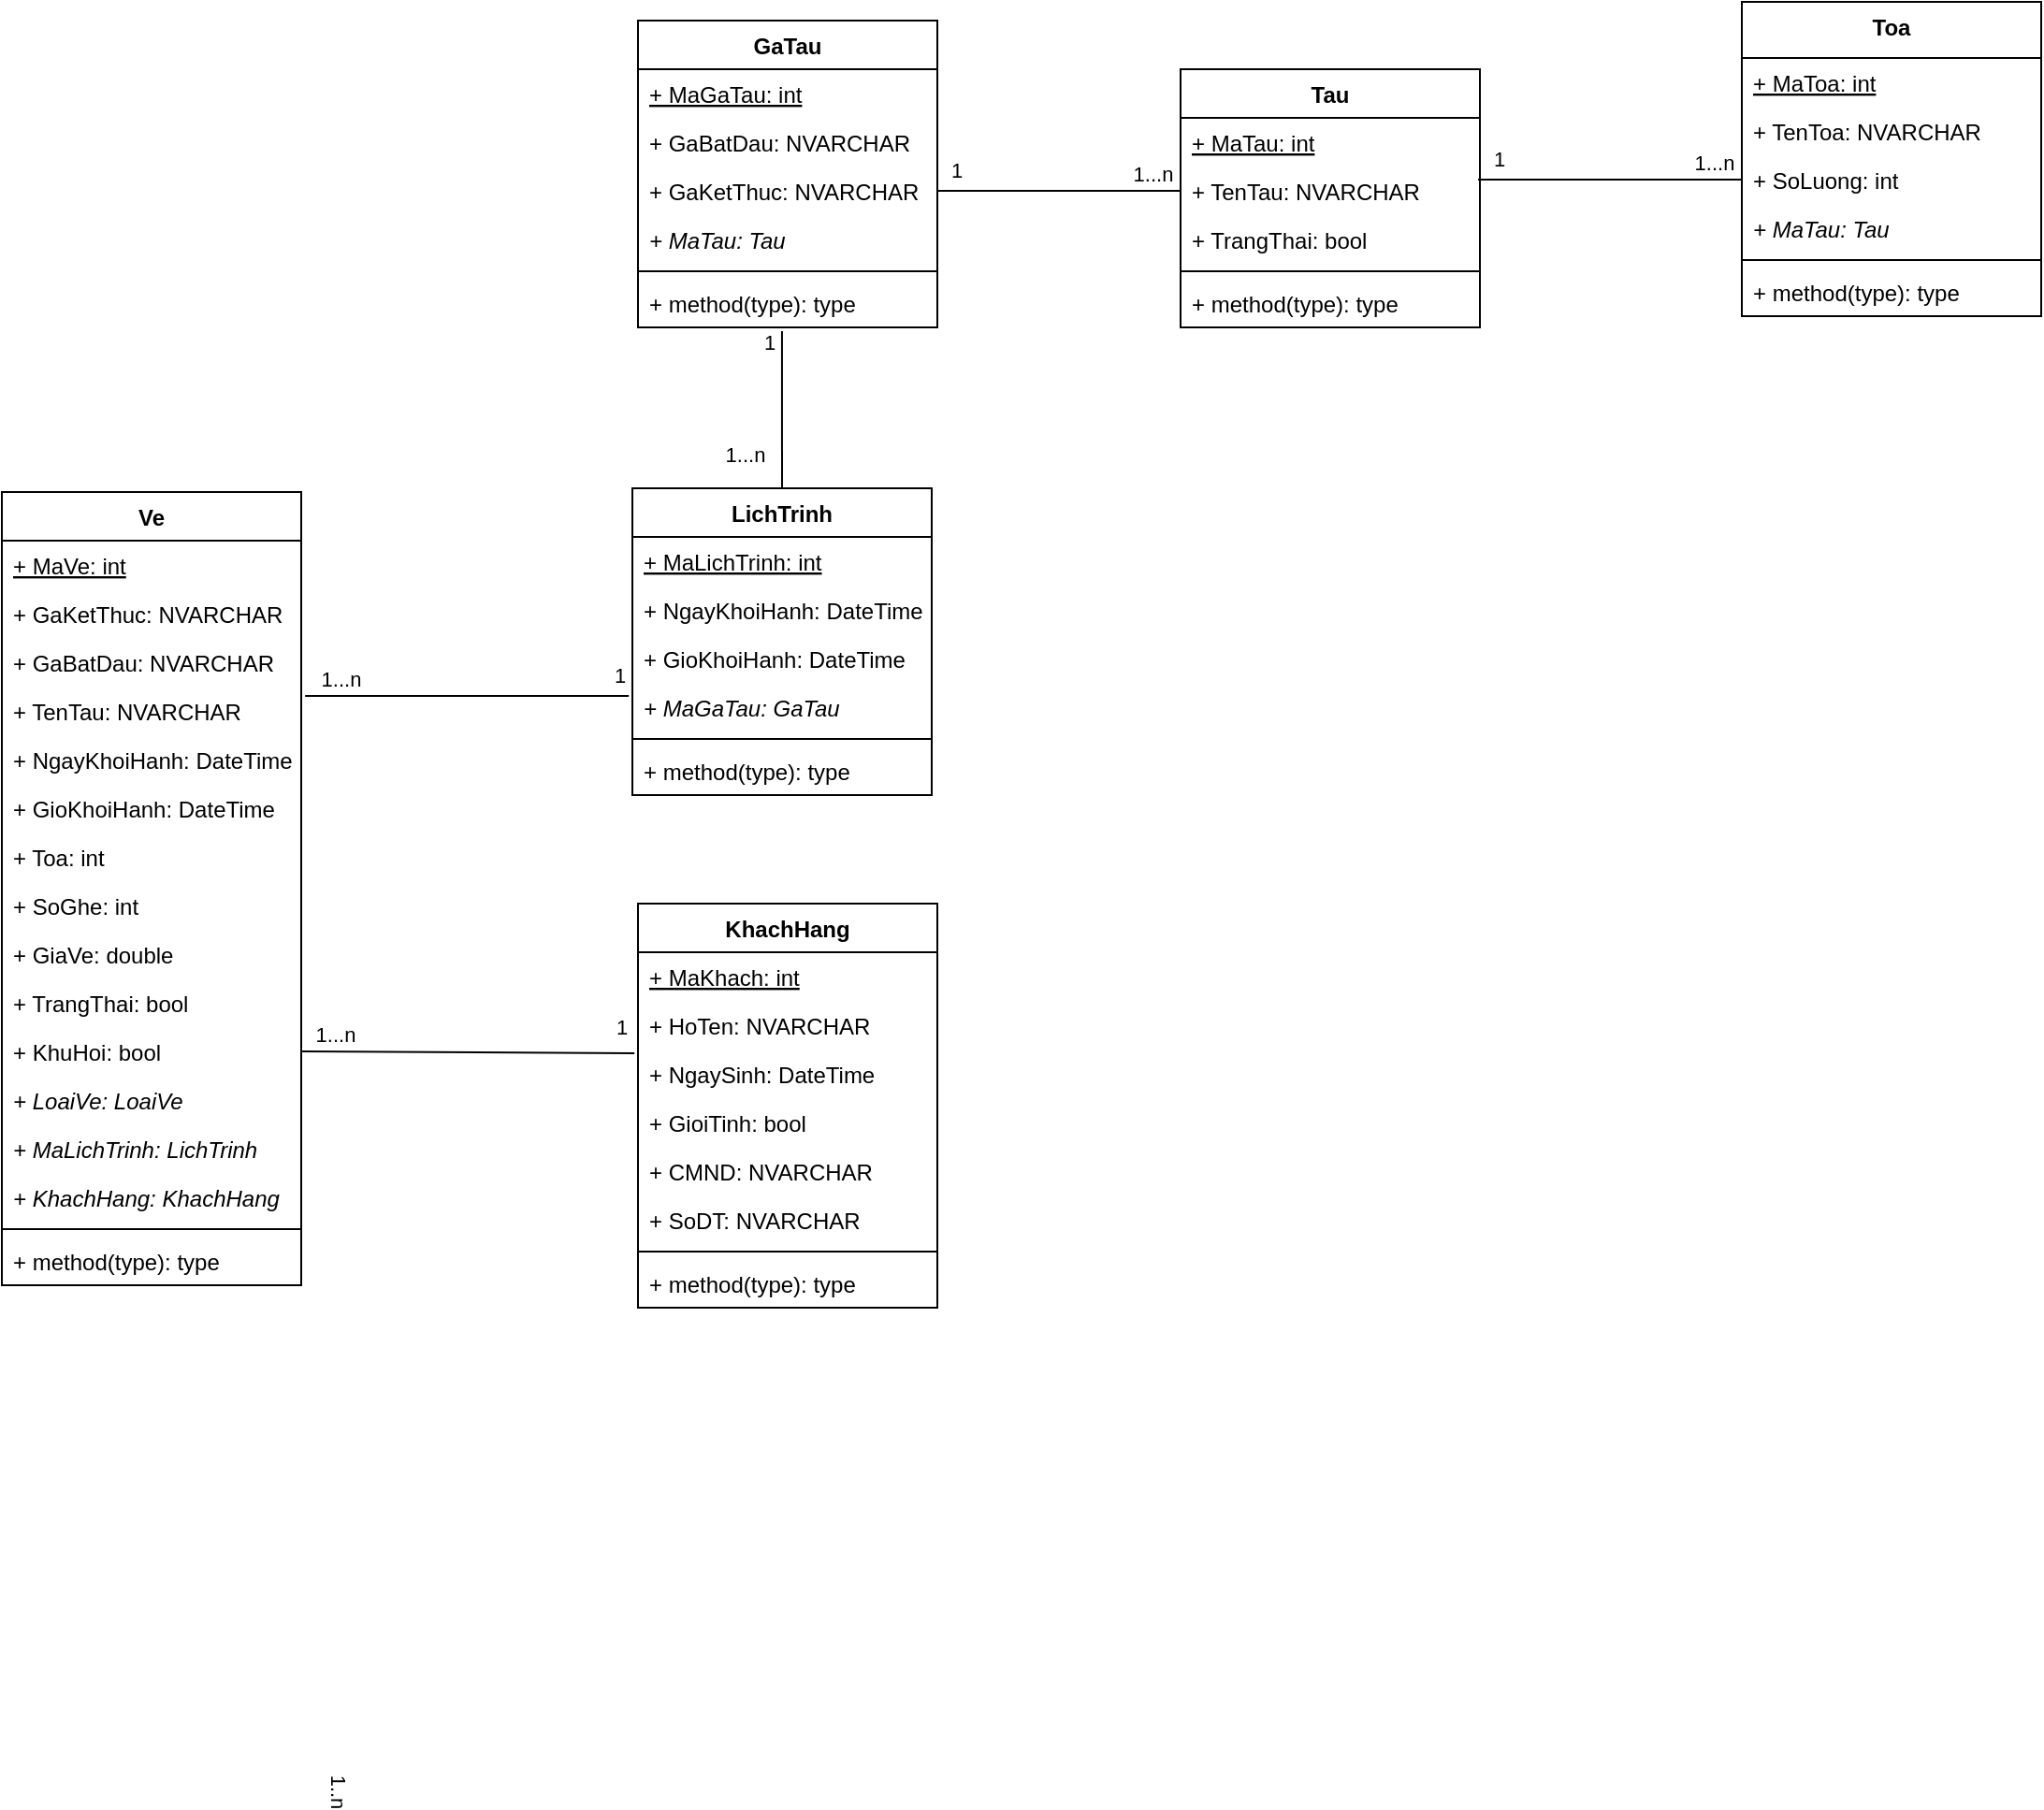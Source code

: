<mxfile version="15.2.9" type="github">
  <diagram id="NpSVNK-5xvkSS7DOD7S0" name="Page-1">
    <mxGraphModel dx="1382" dy="764" grid="1" gridSize="10" guides="1" tooltips="1" connect="1" arrows="1" fold="1" page="1" pageScale="1" pageWidth="850" pageHeight="1100" math="0" shadow="0">
      <root>
        <mxCell id="0" />
        <mxCell id="1" parent="0" />
        <mxCell id="a7XMS0JOYcJxAgpCZdQg-1" value="Tau" style="swimlane;fontStyle=1;align=center;verticalAlign=top;childLayout=stackLayout;horizontal=1;startSize=26;horizontalStack=0;resizeParent=1;resizeParentMax=0;resizeLast=0;collapsible=1;marginBottom=0;" parent="1" vertex="1">
          <mxGeometry x="680" y="104" width="160" height="138" as="geometry" />
        </mxCell>
        <mxCell id="a7XMS0JOYcJxAgpCZdQg-2" value="+ MaTau: int" style="text;strokeColor=none;fillColor=none;align=left;verticalAlign=top;spacingLeft=4;spacingRight=4;overflow=hidden;rotatable=0;points=[[0,0.5],[1,0.5]];portConstraint=eastwest;fontStyle=4" parent="a7XMS0JOYcJxAgpCZdQg-1" vertex="1">
          <mxGeometry y="26" width="160" height="26" as="geometry" />
        </mxCell>
        <mxCell id="a7XMS0JOYcJxAgpCZdQg-26" value="+ TenTau: NVARCHAR" style="text;strokeColor=none;fillColor=none;align=left;verticalAlign=top;spacingLeft=4;spacingRight=4;overflow=hidden;rotatable=0;points=[[0,0.5],[1,0.5]];portConstraint=eastwest;" parent="a7XMS0JOYcJxAgpCZdQg-1" vertex="1">
          <mxGeometry y="52" width="160" height="26" as="geometry" />
        </mxCell>
        <mxCell id="a7XMS0JOYcJxAgpCZdQg-37" value="+ TrangThai: bool" style="text;strokeColor=none;fillColor=none;align=left;verticalAlign=top;spacingLeft=4;spacingRight=4;overflow=hidden;rotatable=0;points=[[0,0.5],[1,0.5]];portConstraint=eastwest;" parent="a7XMS0JOYcJxAgpCZdQg-1" vertex="1">
          <mxGeometry y="78" width="160" height="26" as="geometry" />
        </mxCell>
        <mxCell id="a7XMS0JOYcJxAgpCZdQg-3" value="" style="line;strokeWidth=1;fillColor=none;align=left;verticalAlign=middle;spacingTop=-1;spacingLeft=3;spacingRight=3;rotatable=0;labelPosition=right;points=[];portConstraint=eastwest;" parent="a7XMS0JOYcJxAgpCZdQg-1" vertex="1">
          <mxGeometry y="104" width="160" height="8" as="geometry" />
        </mxCell>
        <mxCell id="a7XMS0JOYcJxAgpCZdQg-4" value="+ method(type): type" style="text;strokeColor=none;fillColor=none;align=left;verticalAlign=top;spacingLeft=4;spacingRight=4;overflow=hidden;rotatable=0;points=[[0,0.5],[1,0.5]];portConstraint=eastwest;" parent="a7XMS0JOYcJxAgpCZdQg-1" vertex="1">
          <mxGeometry y="112" width="160" height="26" as="geometry" />
        </mxCell>
        <mxCell id="a7XMS0JOYcJxAgpCZdQg-6" value="Toa" style="swimlane;fontStyle=1;align=center;verticalAlign=top;childLayout=stackLayout;horizontal=1;startSize=30;horizontalStack=0;resizeParent=1;resizeParentMax=0;resizeLast=0;collapsible=1;marginBottom=0;" parent="1" vertex="1">
          <mxGeometry x="980" y="68" width="160" height="168" as="geometry" />
        </mxCell>
        <mxCell id="a7XMS0JOYcJxAgpCZdQg-7" value="+ MaToa: int" style="text;strokeColor=none;fillColor=none;align=left;verticalAlign=top;spacingLeft=4;spacingRight=4;overflow=hidden;rotatable=0;points=[[0,0.5],[1,0.5]];portConstraint=eastwest;fontStyle=4" parent="a7XMS0JOYcJxAgpCZdQg-6" vertex="1">
          <mxGeometry y="30" width="160" height="26" as="geometry" />
        </mxCell>
        <mxCell id="a7XMS0JOYcJxAgpCZdQg-27" value="+ TenToa: NVARCHAR" style="text;strokeColor=none;fillColor=none;align=left;verticalAlign=top;spacingLeft=4;spacingRight=4;overflow=hidden;rotatable=0;points=[[0,0.5],[1,0.5]];portConstraint=eastwest;" parent="a7XMS0JOYcJxAgpCZdQg-6" vertex="1">
          <mxGeometry y="56" width="160" height="26" as="geometry" />
        </mxCell>
        <mxCell id="a7XMS0JOYcJxAgpCZdQg-28" value="+ SoLuong: int" style="text;strokeColor=none;fillColor=none;align=left;verticalAlign=top;spacingLeft=4;spacingRight=4;overflow=hidden;rotatable=0;points=[[0,0.5],[1,0.5]];portConstraint=eastwest;" parent="a7XMS0JOYcJxAgpCZdQg-6" vertex="1">
          <mxGeometry y="82" width="160" height="26" as="geometry" />
        </mxCell>
        <mxCell id="a7XMS0JOYcJxAgpCZdQg-29" value="+ MaTau: Tau" style="text;strokeColor=none;fillColor=none;align=left;verticalAlign=top;spacingLeft=4;spacingRight=4;overflow=hidden;rotatable=0;points=[[0,0.5],[1,0.5]];portConstraint=eastwest;fontStyle=2" parent="a7XMS0JOYcJxAgpCZdQg-6" vertex="1">
          <mxGeometry y="108" width="160" height="26" as="geometry" />
        </mxCell>
        <mxCell id="a7XMS0JOYcJxAgpCZdQg-8" value="" style="line;strokeWidth=1;fillColor=none;align=left;verticalAlign=middle;spacingTop=-1;spacingLeft=3;spacingRight=3;rotatable=0;labelPosition=right;points=[];portConstraint=eastwest;" parent="a7XMS0JOYcJxAgpCZdQg-6" vertex="1">
          <mxGeometry y="134" width="160" height="8" as="geometry" />
        </mxCell>
        <mxCell id="a7XMS0JOYcJxAgpCZdQg-9" value="+ method(type): type" style="text;strokeColor=none;fillColor=none;align=left;verticalAlign=top;spacingLeft=4;spacingRight=4;overflow=hidden;rotatable=0;points=[[0,0.5],[1,0.5]];portConstraint=eastwest;" parent="a7XMS0JOYcJxAgpCZdQg-6" vertex="1">
          <mxGeometry y="142" width="160" height="26" as="geometry" />
        </mxCell>
        <mxCell id="a7XMS0JOYcJxAgpCZdQg-35" value="1..n" style="edgeLabel;html=1;align=center;verticalAlign=middle;resizable=0;points=[];rotation=90;" parent="1" vertex="1" connectable="0">
          <mxGeometry x="300.003" y="400.0" as="geometry">
            <mxPoint x="624" y="70" as="offset" />
          </mxGeometry>
        </mxCell>
        <mxCell id="a7XMS0JOYcJxAgpCZdQg-39" value="LichTrinh" style="swimlane;fontStyle=1;align=center;verticalAlign=top;childLayout=stackLayout;horizontal=1;startSize=26;horizontalStack=0;resizeParent=1;resizeParentMax=0;resizeLast=0;collapsible=1;marginBottom=0;" parent="1" vertex="1">
          <mxGeometry x="387" y="328" width="160" height="164" as="geometry" />
        </mxCell>
        <mxCell id="a7XMS0JOYcJxAgpCZdQg-40" value="+ MaLichTrinh: int" style="text;strokeColor=none;fillColor=none;align=left;verticalAlign=top;spacingLeft=4;spacingRight=4;overflow=hidden;rotatable=0;points=[[0,0.5],[1,0.5]];portConstraint=eastwest;fontStyle=4" parent="a7XMS0JOYcJxAgpCZdQg-39" vertex="1">
          <mxGeometry y="26" width="160" height="26" as="geometry" />
        </mxCell>
        <mxCell id="a7XMS0JOYcJxAgpCZdQg-45" value="+ NgayKhoiHanh: DateTime" style="text;strokeColor=none;fillColor=none;align=left;verticalAlign=top;spacingLeft=4;spacingRight=4;overflow=hidden;rotatable=0;points=[[0,0.5],[1,0.5]];portConstraint=eastwest;" parent="a7XMS0JOYcJxAgpCZdQg-39" vertex="1">
          <mxGeometry y="52" width="160" height="26" as="geometry" />
        </mxCell>
        <mxCell id="a7XMS0JOYcJxAgpCZdQg-46" value="+ GioKhoiHanh: DateTime" style="text;strokeColor=none;fillColor=none;align=left;verticalAlign=top;spacingLeft=4;spacingRight=4;overflow=hidden;rotatable=0;points=[[0,0.5],[1,0.5]];portConstraint=eastwest;" parent="a7XMS0JOYcJxAgpCZdQg-39" vertex="1">
          <mxGeometry y="78" width="160" height="26" as="geometry" />
        </mxCell>
        <mxCell id="a7XMS0JOYcJxAgpCZdQg-73" value="+ MaGaTau: GaTau" style="text;strokeColor=none;fillColor=none;align=left;verticalAlign=top;spacingLeft=4;spacingRight=4;overflow=hidden;rotatable=0;points=[[0,0.5],[1,0.5]];portConstraint=eastwest;fontStyle=2" parent="a7XMS0JOYcJxAgpCZdQg-39" vertex="1">
          <mxGeometry y="104" width="160" height="26" as="geometry" />
        </mxCell>
        <mxCell id="a7XMS0JOYcJxAgpCZdQg-41" value="" style="line;strokeWidth=1;fillColor=none;align=left;verticalAlign=middle;spacingTop=-1;spacingLeft=3;spacingRight=3;rotatable=0;labelPosition=right;points=[];portConstraint=eastwest;" parent="a7XMS0JOYcJxAgpCZdQg-39" vertex="1">
          <mxGeometry y="130" width="160" height="8" as="geometry" />
        </mxCell>
        <mxCell id="a7XMS0JOYcJxAgpCZdQg-42" value="+ method(type): type" style="text;strokeColor=none;fillColor=none;align=left;verticalAlign=top;spacingLeft=4;spacingRight=4;overflow=hidden;rotatable=0;points=[[0,0.5],[1,0.5]];portConstraint=eastwest;" parent="a7XMS0JOYcJxAgpCZdQg-39" vertex="1">
          <mxGeometry y="138" width="160" height="26" as="geometry" />
        </mxCell>
        <mxCell id="a7XMS0JOYcJxAgpCZdQg-61" value="" style="endArrow=none;html=1;rounded=0;exitX=0;exitY=0.5;exitDx=0;exitDy=0;entryX=0.994;entryY=0.269;entryDx=0;entryDy=0;entryPerimeter=0;" parent="1" source="a7XMS0JOYcJxAgpCZdQg-28" target="a7XMS0JOYcJxAgpCZdQg-26" edge="1">
          <mxGeometry relative="1" as="geometry">
            <mxPoint x="530" y="207" as="sourcePoint" />
            <mxPoint x="830" y="197" as="targetPoint" />
          </mxGeometry>
        </mxCell>
        <mxCell id="a7XMS0JOYcJxAgpCZdQg-62" value="1...n" style="edgeLabel;html=1;align=center;verticalAlign=middle;resizable=0;points=[];" parent="a7XMS0JOYcJxAgpCZdQg-61" vertex="1" connectable="0">
          <mxGeometry x="-0.785" relative="1" as="geometry">
            <mxPoint y="-9" as="offset" />
          </mxGeometry>
        </mxCell>
        <mxCell id="a7XMS0JOYcJxAgpCZdQg-63" value="1" style="edgeLabel;html=1;align=center;verticalAlign=middle;resizable=0;points=[];" parent="a7XMS0JOYcJxAgpCZdQg-61" vertex="1" connectable="0">
          <mxGeometry x="0.839" y="2" relative="1" as="geometry">
            <mxPoint x="-1" y="-13" as="offset" />
          </mxGeometry>
        </mxCell>
        <mxCell id="a7XMS0JOYcJxAgpCZdQg-66" value="GaTau" style="swimlane;fontStyle=1;align=center;verticalAlign=top;childLayout=stackLayout;horizontal=1;startSize=26;horizontalStack=0;resizeParent=1;resizeParentMax=0;resizeLast=0;collapsible=1;marginBottom=0;" parent="1" vertex="1">
          <mxGeometry x="390" y="78" width="160" height="164" as="geometry" />
        </mxCell>
        <mxCell id="a7XMS0JOYcJxAgpCZdQg-67" value="+ MaGaTau: int" style="text;strokeColor=none;fillColor=none;align=left;verticalAlign=top;spacingLeft=4;spacingRight=4;overflow=hidden;rotatable=0;points=[[0,0.5],[1,0.5]];portConstraint=eastwest;fontStyle=4" parent="a7XMS0JOYcJxAgpCZdQg-66" vertex="1">
          <mxGeometry y="26" width="160" height="26" as="geometry" />
        </mxCell>
        <mxCell id="a7XMS0JOYcJxAgpCZdQg-70" value="+ GaBatDau: NVARCHAR" style="text;strokeColor=none;fillColor=none;align=left;verticalAlign=top;spacingLeft=4;spacingRight=4;overflow=hidden;rotatable=0;points=[[0,0.5],[1,0.5]];portConstraint=eastwest;" parent="a7XMS0JOYcJxAgpCZdQg-66" vertex="1">
          <mxGeometry y="52" width="160" height="26" as="geometry" />
        </mxCell>
        <mxCell id="a7XMS0JOYcJxAgpCZdQg-71" value="+ GaKetThuc: NVARCHAR" style="text;strokeColor=none;fillColor=none;align=left;verticalAlign=top;spacingLeft=4;spacingRight=4;overflow=hidden;rotatable=0;points=[[0,0.5],[1,0.5]];portConstraint=eastwest;" parent="a7XMS0JOYcJxAgpCZdQg-66" vertex="1">
          <mxGeometry y="78" width="160" height="26" as="geometry" />
        </mxCell>
        <mxCell id="a7XMS0JOYcJxAgpCZdQg-48" value="+ MaTau: Tau" style="text;strokeColor=none;fillColor=none;align=left;verticalAlign=top;spacingLeft=4;spacingRight=4;overflow=hidden;rotatable=0;points=[[0,0.5],[1,0.5]];portConstraint=eastwest;fontStyle=2" parent="a7XMS0JOYcJxAgpCZdQg-66" vertex="1">
          <mxGeometry y="104" width="160" height="26" as="geometry" />
        </mxCell>
        <mxCell id="a7XMS0JOYcJxAgpCZdQg-68" value="" style="line;strokeWidth=1;fillColor=none;align=left;verticalAlign=middle;spacingTop=-1;spacingLeft=3;spacingRight=3;rotatable=0;labelPosition=right;points=[];portConstraint=eastwest;" parent="a7XMS0JOYcJxAgpCZdQg-66" vertex="1">
          <mxGeometry y="130" width="160" height="8" as="geometry" />
        </mxCell>
        <mxCell id="a7XMS0JOYcJxAgpCZdQg-69" value="+ method(type): type" style="text;strokeColor=none;fillColor=none;align=left;verticalAlign=top;spacingLeft=4;spacingRight=4;overflow=hidden;rotatable=0;points=[[0,0.5],[1,0.5]];portConstraint=eastwest;" parent="a7XMS0JOYcJxAgpCZdQg-66" vertex="1">
          <mxGeometry y="138" width="160" height="26" as="geometry" />
        </mxCell>
        <mxCell id="a7XMS0JOYcJxAgpCZdQg-74" value="" style="endArrow=none;html=1;rounded=0;exitX=0;exitY=0.5;exitDx=0;exitDy=0;entryX=1;entryY=0.5;entryDx=0;entryDy=0;" parent="1" source="a7XMS0JOYcJxAgpCZdQg-26" target="a7XMS0JOYcJxAgpCZdQg-71" edge="1">
          <mxGeometry relative="1" as="geometry">
            <mxPoint x="970" y="209" as="sourcePoint" />
            <mxPoint x="840" y="207" as="targetPoint" />
          </mxGeometry>
        </mxCell>
        <mxCell id="a7XMS0JOYcJxAgpCZdQg-75" value="1...n" style="edgeLabel;html=1;align=center;verticalAlign=middle;resizable=0;points=[];" parent="a7XMS0JOYcJxAgpCZdQg-74" vertex="1" connectable="0">
          <mxGeometry x="-0.785" relative="1" as="geometry">
            <mxPoint x="-1" y="-9" as="offset" />
          </mxGeometry>
        </mxCell>
        <mxCell id="a7XMS0JOYcJxAgpCZdQg-76" value="1" style="edgeLabel;html=1;align=center;verticalAlign=middle;resizable=0;points=[];" parent="a7XMS0JOYcJxAgpCZdQg-74" vertex="1" connectable="0">
          <mxGeometry x="0.839" y="2" relative="1" as="geometry">
            <mxPoint x="-1" y="-13" as="offset" />
          </mxGeometry>
        </mxCell>
        <mxCell id="a7XMS0JOYcJxAgpCZdQg-78" value="" style="endArrow=none;html=1;rounded=0;exitX=0.5;exitY=0;exitDx=0;exitDy=0;entryX=0.481;entryY=1.077;entryDx=0;entryDy=0;entryPerimeter=0;" parent="1" source="a7XMS0JOYcJxAgpCZdQg-39" target="a7XMS0JOYcJxAgpCZdQg-69" edge="1">
          <mxGeometry relative="1" as="geometry">
            <mxPoint x="690" y="179" as="sourcePoint" />
            <mxPoint x="560" y="179" as="targetPoint" />
          </mxGeometry>
        </mxCell>
        <mxCell id="a7XMS0JOYcJxAgpCZdQg-79" value="1...n" style="edgeLabel;html=1;align=center;verticalAlign=middle;resizable=0;points=[];" parent="a7XMS0JOYcJxAgpCZdQg-78" vertex="1" connectable="0">
          <mxGeometry x="-0.785" relative="1" as="geometry">
            <mxPoint x="-20" y="-9" as="offset" />
          </mxGeometry>
        </mxCell>
        <mxCell id="a7XMS0JOYcJxAgpCZdQg-80" value="1" style="edgeLabel;html=1;align=center;verticalAlign=middle;resizable=0;points=[];" parent="a7XMS0JOYcJxAgpCZdQg-78" vertex="1" connectable="0">
          <mxGeometry x="0.839" y="2" relative="1" as="geometry">
            <mxPoint x="-5" y="-1" as="offset" />
          </mxGeometry>
        </mxCell>
        <mxCell id="a7XMS0JOYcJxAgpCZdQg-82" value="Ve" style="swimlane;fontStyle=1;align=center;verticalAlign=top;childLayout=stackLayout;horizontal=1;startSize=26;horizontalStack=0;resizeParent=1;resizeParentMax=0;resizeLast=0;collapsible=1;marginBottom=0;" parent="1" vertex="1">
          <mxGeometry x="50" y="330" width="160" height="424" as="geometry" />
        </mxCell>
        <mxCell id="a7XMS0JOYcJxAgpCZdQg-83" value="+ MaVe: int" style="text;strokeColor=none;fillColor=none;align=left;verticalAlign=top;spacingLeft=4;spacingRight=4;overflow=hidden;rotatable=0;points=[[0,0.5],[1,0.5]];portConstraint=eastwest;fontStyle=4" parent="a7XMS0JOYcJxAgpCZdQg-82" vertex="1">
          <mxGeometry y="26" width="160" height="26" as="geometry" />
        </mxCell>
        <mxCell id="a7XMS0JOYcJxAgpCZdQg-100" value="+ GaKetThuc: NVARCHAR" style="text;strokeColor=none;fillColor=none;align=left;verticalAlign=top;spacingLeft=4;spacingRight=4;overflow=hidden;rotatable=0;points=[[0,0.5],[1,0.5]];portConstraint=eastwest;" parent="a7XMS0JOYcJxAgpCZdQg-82" vertex="1">
          <mxGeometry y="52" width="160" height="26" as="geometry" />
        </mxCell>
        <mxCell id="a7XMS0JOYcJxAgpCZdQg-99" value="+ GaBatDau: NVARCHAR" style="text;strokeColor=none;fillColor=none;align=left;verticalAlign=top;spacingLeft=4;spacingRight=4;overflow=hidden;rotatable=0;points=[[0,0.5],[1,0.5]];portConstraint=eastwest;" parent="a7XMS0JOYcJxAgpCZdQg-82" vertex="1">
          <mxGeometry y="78" width="160" height="26" as="geometry" />
        </mxCell>
        <mxCell id="a7XMS0JOYcJxAgpCZdQg-101" value="+ TenTau: NVARCHAR" style="text;strokeColor=none;fillColor=none;align=left;verticalAlign=top;spacingLeft=4;spacingRight=4;overflow=hidden;rotatable=0;points=[[0,0.5],[1,0.5]];portConstraint=eastwest;" parent="a7XMS0JOYcJxAgpCZdQg-82" vertex="1">
          <mxGeometry y="104" width="160" height="26" as="geometry" />
        </mxCell>
        <mxCell id="a7XMS0JOYcJxAgpCZdQg-91" value="+ NgayKhoiHanh: DateTime" style="text;strokeColor=none;fillColor=none;align=left;verticalAlign=top;spacingLeft=4;spacingRight=4;overflow=hidden;rotatable=0;points=[[0,0.5],[1,0.5]];portConstraint=eastwest;" parent="a7XMS0JOYcJxAgpCZdQg-82" vertex="1">
          <mxGeometry y="130" width="160" height="26" as="geometry" />
        </mxCell>
        <mxCell id="a7XMS0JOYcJxAgpCZdQg-92" value="+ GioKhoiHanh: DateTime" style="text;strokeColor=none;fillColor=none;align=left;verticalAlign=top;spacingLeft=4;spacingRight=4;overflow=hidden;rotatable=0;points=[[0,0.5],[1,0.5]];portConstraint=eastwest;" parent="a7XMS0JOYcJxAgpCZdQg-82" vertex="1">
          <mxGeometry y="156" width="160" height="26" as="geometry" />
        </mxCell>
        <mxCell id="a7XMS0JOYcJxAgpCZdQg-93" value="+ Toa: int" style="text;strokeColor=none;fillColor=none;align=left;verticalAlign=top;spacingLeft=4;spacingRight=4;overflow=hidden;rotatable=0;points=[[0,0.5],[1,0.5]];portConstraint=eastwest;" parent="a7XMS0JOYcJxAgpCZdQg-82" vertex="1">
          <mxGeometry y="182" width="160" height="26" as="geometry" />
        </mxCell>
        <mxCell id="a7XMS0JOYcJxAgpCZdQg-86" value="+ SoGhe: int" style="text;strokeColor=none;fillColor=none;align=left;verticalAlign=top;spacingLeft=4;spacingRight=4;overflow=hidden;rotatable=0;points=[[0,0.5],[1,0.5]];portConstraint=eastwest;" parent="a7XMS0JOYcJxAgpCZdQg-82" vertex="1">
          <mxGeometry y="208" width="160" height="26" as="geometry" />
        </mxCell>
        <mxCell id="a7XMS0JOYcJxAgpCZdQg-117" value="+ GiaVe: double" style="text;strokeColor=none;fillColor=none;align=left;verticalAlign=top;spacingLeft=4;spacingRight=4;overflow=hidden;rotatable=0;points=[[0,0.5],[1,0.5]];portConstraint=eastwest;" parent="a7XMS0JOYcJxAgpCZdQg-82" vertex="1">
          <mxGeometry y="234" width="160" height="26" as="geometry" />
        </mxCell>
        <mxCell id="a7XMS0JOYcJxAgpCZdQg-94" value="+ TrangThai: bool" style="text;strokeColor=none;fillColor=none;align=left;verticalAlign=top;spacingLeft=4;spacingRight=4;overflow=hidden;rotatable=0;points=[[0,0.5],[1,0.5]];portConstraint=eastwest;" parent="a7XMS0JOYcJxAgpCZdQg-82" vertex="1">
          <mxGeometry y="260" width="160" height="26" as="geometry" />
        </mxCell>
        <mxCell id="a7XMS0JOYcJxAgpCZdQg-105" value="+ KhuHoi: bool" style="text;strokeColor=none;fillColor=none;align=left;verticalAlign=top;spacingLeft=4;spacingRight=4;overflow=hidden;rotatable=0;points=[[0,0.5],[1,0.5]];portConstraint=eastwest;" parent="a7XMS0JOYcJxAgpCZdQg-82" vertex="1">
          <mxGeometry y="286" width="160" height="26" as="geometry" />
        </mxCell>
        <mxCell id="a7XMS0JOYcJxAgpCZdQg-95" value="+ LoaiVe: LoaiVe" style="text;strokeColor=none;fillColor=none;align=left;verticalAlign=top;spacingLeft=4;spacingRight=4;overflow=hidden;rotatable=0;points=[[0,0.5],[1,0.5]];portConstraint=eastwest;fontStyle=2" parent="a7XMS0JOYcJxAgpCZdQg-82" vertex="1">
          <mxGeometry y="312" width="160" height="26" as="geometry" />
        </mxCell>
        <mxCell id="a7XMS0JOYcJxAgpCZdQg-89" value="+ MaLichTrinh: LichTrinh" style="text;strokeColor=none;fillColor=none;align=left;verticalAlign=top;spacingLeft=4;spacingRight=4;overflow=hidden;rotatable=0;points=[[0,0.5],[1,0.5]];portConstraint=eastwest;fontStyle=2" parent="a7XMS0JOYcJxAgpCZdQg-82" vertex="1">
          <mxGeometry y="338" width="160" height="26" as="geometry" />
        </mxCell>
        <mxCell id="a7XMS0JOYcJxAgpCZdQg-84" value="+ KhachHang: KhachHang" style="text;strokeColor=none;fillColor=none;align=left;verticalAlign=top;spacingLeft=4;spacingRight=4;overflow=hidden;rotatable=0;points=[[0,0.5],[1,0.5]];portConstraint=eastwest;fontStyle=2" parent="a7XMS0JOYcJxAgpCZdQg-82" vertex="1">
          <mxGeometry y="364" width="160" height="26" as="geometry" />
        </mxCell>
        <mxCell id="a7XMS0JOYcJxAgpCZdQg-87" value="" style="line;strokeWidth=1;fillColor=none;align=left;verticalAlign=middle;spacingTop=-1;spacingLeft=3;spacingRight=3;rotatable=0;labelPosition=right;points=[];portConstraint=eastwest;" parent="a7XMS0JOYcJxAgpCZdQg-82" vertex="1">
          <mxGeometry y="390" width="160" height="8" as="geometry" />
        </mxCell>
        <mxCell id="a7XMS0JOYcJxAgpCZdQg-88" value="+ method(type): type" style="text;strokeColor=none;fillColor=none;align=left;verticalAlign=top;spacingLeft=4;spacingRight=4;overflow=hidden;rotatable=0;points=[[0,0.5],[1,0.5]];portConstraint=eastwest;" parent="a7XMS0JOYcJxAgpCZdQg-82" vertex="1">
          <mxGeometry y="398" width="160" height="26" as="geometry" />
        </mxCell>
        <mxCell id="a7XMS0JOYcJxAgpCZdQg-102" value="" style="endArrow=none;html=1;rounded=0;exitX=-0.012;exitY=0.269;exitDx=0;exitDy=0;entryX=1.013;entryY=0.192;entryDx=0;entryDy=0;entryPerimeter=0;exitPerimeter=0;" parent="1" source="a7XMS0JOYcJxAgpCZdQg-73" target="a7XMS0JOYcJxAgpCZdQg-101" edge="1">
          <mxGeometry relative="1" as="geometry">
            <mxPoint x="365" y="440" as="sourcePoint" />
            <mxPoint x="235" y="440" as="targetPoint" />
          </mxGeometry>
        </mxCell>
        <mxCell id="a7XMS0JOYcJxAgpCZdQg-103" value="1...n" style="edgeLabel;html=1;align=center;verticalAlign=middle;resizable=0;points=[];" parent="a7XMS0JOYcJxAgpCZdQg-102" vertex="1" connectable="0">
          <mxGeometry x="-0.785" relative="1" as="geometry">
            <mxPoint x="-136" y="-9" as="offset" />
          </mxGeometry>
        </mxCell>
        <mxCell id="a7XMS0JOYcJxAgpCZdQg-104" value="1" style="edgeLabel;html=1;align=center;verticalAlign=middle;resizable=0;points=[];" parent="a7XMS0JOYcJxAgpCZdQg-102" vertex="1" connectable="0">
          <mxGeometry x="0.839" y="2" relative="1" as="geometry">
            <mxPoint x="154" y="-13" as="offset" />
          </mxGeometry>
        </mxCell>
        <mxCell id="a7XMS0JOYcJxAgpCZdQg-106" value="KhachHang" style="swimlane;fontStyle=1;align=center;verticalAlign=top;childLayout=stackLayout;horizontal=1;startSize=26;horizontalStack=0;resizeParent=1;resizeParentMax=0;resizeLast=0;collapsible=1;marginBottom=0;" parent="1" vertex="1">
          <mxGeometry x="390" y="550" width="160" height="216" as="geometry" />
        </mxCell>
        <mxCell id="a7XMS0JOYcJxAgpCZdQg-107" value="+ MaKhach: int" style="text;strokeColor=none;fillColor=none;align=left;verticalAlign=top;spacingLeft=4;spacingRight=4;overflow=hidden;rotatable=0;points=[[0,0.5],[1,0.5]];portConstraint=eastwest;fontStyle=4" parent="a7XMS0JOYcJxAgpCZdQg-106" vertex="1">
          <mxGeometry y="26" width="160" height="26" as="geometry" />
        </mxCell>
        <mxCell id="a7XMS0JOYcJxAgpCZdQg-108" value="+ HoTen: NVARCHAR" style="text;strokeColor=none;fillColor=none;align=left;verticalAlign=top;spacingLeft=4;spacingRight=4;overflow=hidden;rotatable=0;points=[[0,0.5],[1,0.5]];portConstraint=eastwest;" parent="a7XMS0JOYcJxAgpCZdQg-106" vertex="1">
          <mxGeometry y="52" width="160" height="26" as="geometry" />
        </mxCell>
        <mxCell id="a7XMS0JOYcJxAgpCZdQg-113" value="+ NgaySinh: DateTime" style="text;strokeColor=none;fillColor=none;align=left;verticalAlign=top;spacingLeft=4;spacingRight=4;overflow=hidden;rotatable=0;points=[[0,0.5],[1,0.5]];portConstraint=eastwest;" parent="a7XMS0JOYcJxAgpCZdQg-106" vertex="1">
          <mxGeometry y="78" width="160" height="26" as="geometry" />
        </mxCell>
        <mxCell id="a7XMS0JOYcJxAgpCZdQg-114" value="+ GioiTinh: bool" style="text;strokeColor=none;fillColor=none;align=left;verticalAlign=top;spacingLeft=4;spacingRight=4;overflow=hidden;rotatable=0;points=[[0,0.5],[1,0.5]];portConstraint=eastwest;" parent="a7XMS0JOYcJxAgpCZdQg-106" vertex="1">
          <mxGeometry y="104" width="160" height="26" as="geometry" />
        </mxCell>
        <mxCell id="a7XMS0JOYcJxAgpCZdQg-115" value="+ CMND: NVARCHAR" style="text;strokeColor=none;fillColor=none;align=left;verticalAlign=top;spacingLeft=4;spacingRight=4;overflow=hidden;rotatable=0;points=[[0,0.5],[1,0.5]];portConstraint=eastwest;" parent="a7XMS0JOYcJxAgpCZdQg-106" vertex="1">
          <mxGeometry y="130" width="160" height="26" as="geometry" />
        </mxCell>
        <mxCell id="a7XMS0JOYcJxAgpCZdQg-116" value="+ SoDT: NVARCHAR" style="text;strokeColor=none;fillColor=none;align=left;verticalAlign=top;spacingLeft=4;spacingRight=4;overflow=hidden;rotatable=0;points=[[0,0.5],[1,0.5]];portConstraint=eastwest;" parent="a7XMS0JOYcJxAgpCZdQg-106" vertex="1">
          <mxGeometry y="156" width="160" height="26" as="geometry" />
        </mxCell>
        <mxCell id="a7XMS0JOYcJxAgpCZdQg-111" value="" style="line;strokeWidth=1;fillColor=none;align=left;verticalAlign=middle;spacingTop=-1;spacingLeft=3;spacingRight=3;rotatable=0;labelPosition=right;points=[];portConstraint=eastwest;" parent="a7XMS0JOYcJxAgpCZdQg-106" vertex="1">
          <mxGeometry y="182" width="160" height="8" as="geometry" />
        </mxCell>
        <mxCell id="a7XMS0JOYcJxAgpCZdQg-112" value="+ method(type): type" style="text;strokeColor=none;fillColor=none;align=left;verticalAlign=top;spacingLeft=4;spacingRight=4;overflow=hidden;rotatable=0;points=[[0,0.5],[1,0.5]];portConstraint=eastwest;" parent="a7XMS0JOYcJxAgpCZdQg-106" vertex="1">
          <mxGeometry y="190" width="160" height="26" as="geometry" />
        </mxCell>
        <mxCell id="a7XMS0JOYcJxAgpCZdQg-118" value="" style="endArrow=none;html=1;rounded=0;exitX=1;exitY=0.5;exitDx=0;exitDy=0;entryX=-0.012;entryY=0.077;entryDx=0;entryDy=0;entryPerimeter=0;" parent="1" source="a7XMS0JOYcJxAgpCZdQg-105" target="a7XMS0JOYcJxAgpCZdQg-113" edge="1">
          <mxGeometry relative="1" as="geometry">
            <mxPoint x="383.0" y="543.004" as="sourcePoint" />
            <mxPoint x="210.0" y="541.002" as="targetPoint" />
          </mxGeometry>
        </mxCell>
        <mxCell id="a7XMS0JOYcJxAgpCZdQg-119" value="1...n" style="edgeLabel;html=1;align=center;verticalAlign=middle;resizable=0;points=[];" parent="a7XMS0JOYcJxAgpCZdQg-118" vertex="1" connectable="0">
          <mxGeometry x="-0.785" relative="1" as="geometry">
            <mxPoint x="-1" y="-9" as="offset" />
          </mxGeometry>
        </mxCell>
        <mxCell id="a7XMS0JOYcJxAgpCZdQg-120" value="1" style="edgeLabel;html=1;align=center;verticalAlign=middle;resizable=0;points=[];" parent="a7XMS0JOYcJxAgpCZdQg-118" vertex="1" connectable="0">
          <mxGeometry x="0.839" y="2" relative="1" as="geometry">
            <mxPoint x="7" y="-12" as="offset" />
          </mxGeometry>
        </mxCell>
      </root>
    </mxGraphModel>
  </diagram>
</mxfile>
